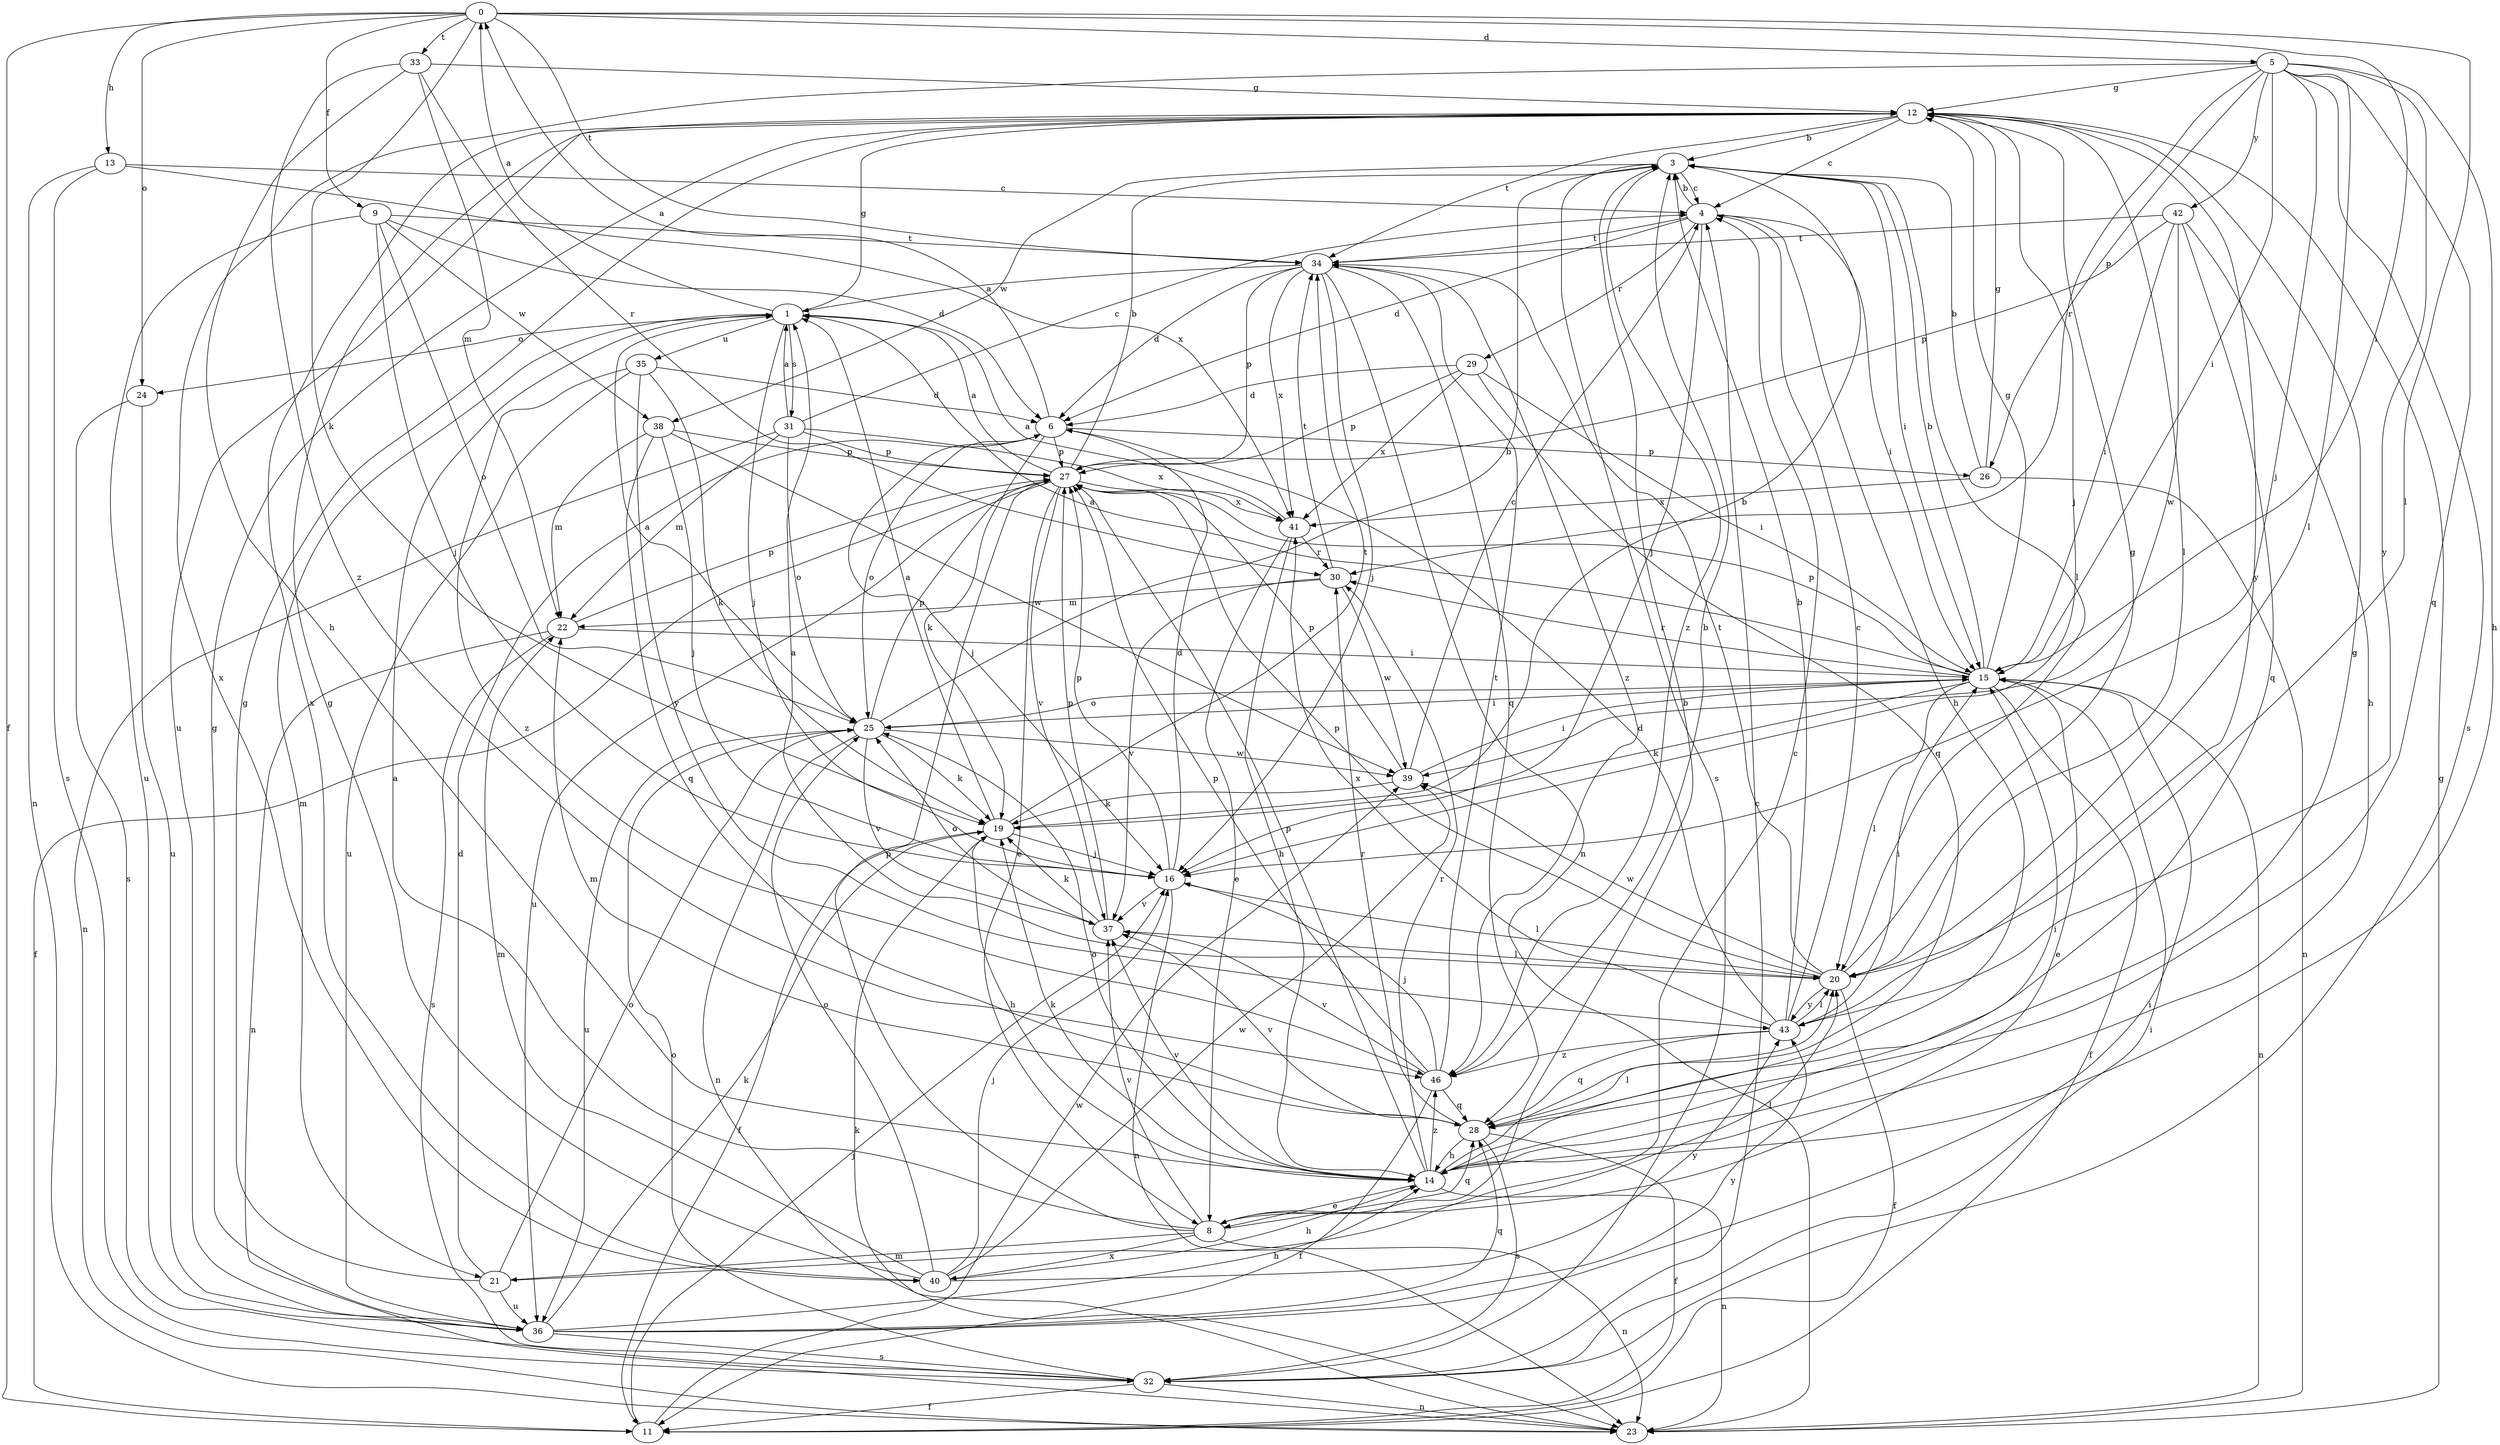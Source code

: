 strict digraph  {
0;
1;
3;
4;
5;
6;
8;
9;
11;
12;
13;
14;
15;
16;
19;
20;
21;
22;
23;
24;
25;
26;
27;
28;
29;
30;
31;
32;
33;
34;
35;
36;
37;
38;
39;
40;
41;
42;
43;
46;
0 -> 5  [label=d];
0 -> 9  [label=f];
0 -> 11  [label=f];
0 -> 13  [label=h];
0 -> 15  [label=i];
0 -> 19  [label=k];
0 -> 20  [label=l];
0 -> 24  [label=o];
0 -> 33  [label=t];
0 -> 34  [label=t];
1 -> 0  [label=a];
1 -> 12  [label=g];
1 -> 16  [label=j];
1 -> 21  [label=m];
1 -> 24  [label=o];
1 -> 31  [label=s];
1 -> 35  [label=u];
3 -> 4  [label=c];
3 -> 15  [label=i];
3 -> 20  [label=l];
3 -> 32  [label=s];
3 -> 38  [label=w];
3 -> 46  [label=z];
4 -> 3  [label=b];
4 -> 6  [label=d];
4 -> 14  [label=h];
4 -> 15  [label=i];
4 -> 16  [label=j];
4 -> 29  [label=r];
4 -> 34  [label=t];
5 -> 12  [label=g];
5 -> 14  [label=h];
5 -> 15  [label=i];
5 -> 16  [label=j];
5 -> 20  [label=l];
5 -> 26  [label=p];
5 -> 28  [label=q];
5 -> 30  [label=r];
5 -> 32  [label=s];
5 -> 40  [label=x];
5 -> 42  [label=y];
5 -> 43  [label=y];
6 -> 0  [label=a];
6 -> 16  [label=j];
6 -> 19  [label=k];
6 -> 25  [label=o];
6 -> 26  [label=p];
6 -> 27  [label=p];
8 -> 1  [label=a];
8 -> 3  [label=b];
8 -> 20  [label=l];
8 -> 21  [label=m];
8 -> 23  [label=n];
8 -> 27  [label=p];
8 -> 28  [label=q];
8 -> 37  [label=v];
8 -> 40  [label=x];
9 -> 6  [label=d];
9 -> 16  [label=j];
9 -> 25  [label=o];
9 -> 34  [label=t];
9 -> 36  [label=u];
9 -> 38  [label=w];
11 -> 16  [label=j];
11 -> 39  [label=w];
12 -> 3  [label=b];
12 -> 4  [label=c];
12 -> 16  [label=j];
12 -> 20  [label=l];
12 -> 34  [label=t];
12 -> 36  [label=u];
12 -> 40  [label=x];
12 -> 43  [label=y];
13 -> 4  [label=c];
13 -> 23  [label=n];
13 -> 32  [label=s];
13 -> 41  [label=x];
14 -> 8  [label=e];
14 -> 12  [label=g];
14 -> 15  [label=i];
14 -> 19  [label=k];
14 -> 20  [label=l];
14 -> 23  [label=n];
14 -> 25  [label=o];
14 -> 27  [label=p];
14 -> 30  [label=r];
14 -> 37  [label=v];
14 -> 46  [label=z];
15 -> 1  [label=a];
15 -> 3  [label=b];
15 -> 8  [label=e];
15 -> 11  [label=f];
15 -> 12  [label=g];
15 -> 19  [label=k];
15 -> 20  [label=l];
15 -> 23  [label=n];
15 -> 25  [label=o];
15 -> 27  [label=p];
15 -> 30  [label=r];
16 -> 6  [label=d];
16 -> 20  [label=l];
16 -> 23  [label=n];
16 -> 27  [label=p];
16 -> 37  [label=v];
19 -> 1  [label=a];
19 -> 3  [label=b];
19 -> 11  [label=f];
19 -> 14  [label=h];
19 -> 16  [label=j];
19 -> 34  [label=t];
20 -> 1  [label=a];
20 -> 11  [label=f];
20 -> 12  [label=g];
20 -> 27  [label=p];
20 -> 34  [label=t];
20 -> 39  [label=w];
20 -> 43  [label=y];
21 -> 4  [label=c];
21 -> 6  [label=d];
21 -> 12  [label=g];
21 -> 25  [label=o];
21 -> 36  [label=u];
22 -> 15  [label=i];
22 -> 23  [label=n];
22 -> 27  [label=p];
22 -> 32  [label=s];
23 -> 12  [label=g];
23 -> 19  [label=k];
24 -> 32  [label=s];
24 -> 36  [label=u];
25 -> 1  [label=a];
25 -> 3  [label=b];
25 -> 15  [label=i];
25 -> 19  [label=k];
25 -> 23  [label=n];
25 -> 27  [label=p];
25 -> 36  [label=u];
25 -> 37  [label=v];
25 -> 39  [label=w];
26 -> 3  [label=b];
26 -> 12  [label=g];
26 -> 23  [label=n];
26 -> 41  [label=x];
27 -> 1  [label=a];
27 -> 3  [label=b];
27 -> 8  [label=e];
27 -> 11  [label=f];
27 -> 36  [label=u];
27 -> 37  [label=v];
27 -> 41  [label=x];
28 -> 11  [label=f];
28 -> 14  [label=h];
28 -> 22  [label=m];
28 -> 30  [label=r];
28 -> 32  [label=s];
28 -> 37  [label=v];
29 -> 6  [label=d];
29 -> 15  [label=i];
29 -> 27  [label=p];
29 -> 28  [label=q];
29 -> 41  [label=x];
30 -> 22  [label=m];
30 -> 34  [label=t];
30 -> 37  [label=v];
30 -> 39  [label=w];
31 -> 1  [label=a];
31 -> 4  [label=c];
31 -> 22  [label=m];
31 -> 23  [label=n];
31 -> 25  [label=o];
31 -> 27  [label=p];
31 -> 41  [label=x];
32 -> 4  [label=c];
32 -> 11  [label=f];
32 -> 15  [label=i];
32 -> 23  [label=n];
32 -> 25  [label=o];
33 -> 12  [label=g];
33 -> 14  [label=h];
33 -> 22  [label=m];
33 -> 30  [label=r];
33 -> 46  [label=z];
34 -> 1  [label=a];
34 -> 6  [label=d];
34 -> 16  [label=j];
34 -> 23  [label=n];
34 -> 27  [label=p];
34 -> 28  [label=q];
34 -> 41  [label=x];
34 -> 46  [label=z];
35 -> 6  [label=d];
35 -> 19  [label=k];
35 -> 36  [label=u];
35 -> 43  [label=y];
35 -> 46  [label=z];
36 -> 12  [label=g];
36 -> 14  [label=h];
36 -> 15  [label=i];
36 -> 19  [label=k];
36 -> 28  [label=q];
36 -> 32  [label=s];
36 -> 43  [label=y];
37 -> 19  [label=k];
37 -> 20  [label=l];
37 -> 25  [label=o];
37 -> 27  [label=p];
38 -> 16  [label=j];
38 -> 22  [label=m];
38 -> 27  [label=p];
38 -> 28  [label=q];
38 -> 39  [label=w];
39 -> 4  [label=c];
39 -> 15  [label=i];
39 -> 19  [label=k];
39 -> 27  [label=p];
40 -> 12  [label=g];
40 -> 14  [label=h];
40 -> 16  [label=j];
40 -> 22  [label=m];
40 -> 25  [label=o];
40 -> 39  [label=w];
40 -> 43  [label=y];
41 -> 1  [label=a];
41 -> 8  [label=e];
41 -> 14  [label=h];
41 -> 30  [label=r];
42 -> 14  [label=h];
42 -> 15  [label=i];
42 -> 27  [label=p];
42 -> 28  [label=q];
42 -> 34  [label=t];
42 -> 39  [label=w];
43 -> 3  [label=b];
43 -> 4  [label=c];
43 -> 6  [label=d];
43 -> 15  [label=i];
43 -> 20  [label=l];
43 -> 28  [label=q];
43 -> 41  [label=x];
43 -> 46  [label=z];
46 -> 3  [label=b];
46 -> 11  [label=f];
46 -> 16  [label=j];
46 -> 27  [label=p];
46 -> 28  [label=q];
46 -> 34  [label=t];
46 -> 37  [label=v];
}

